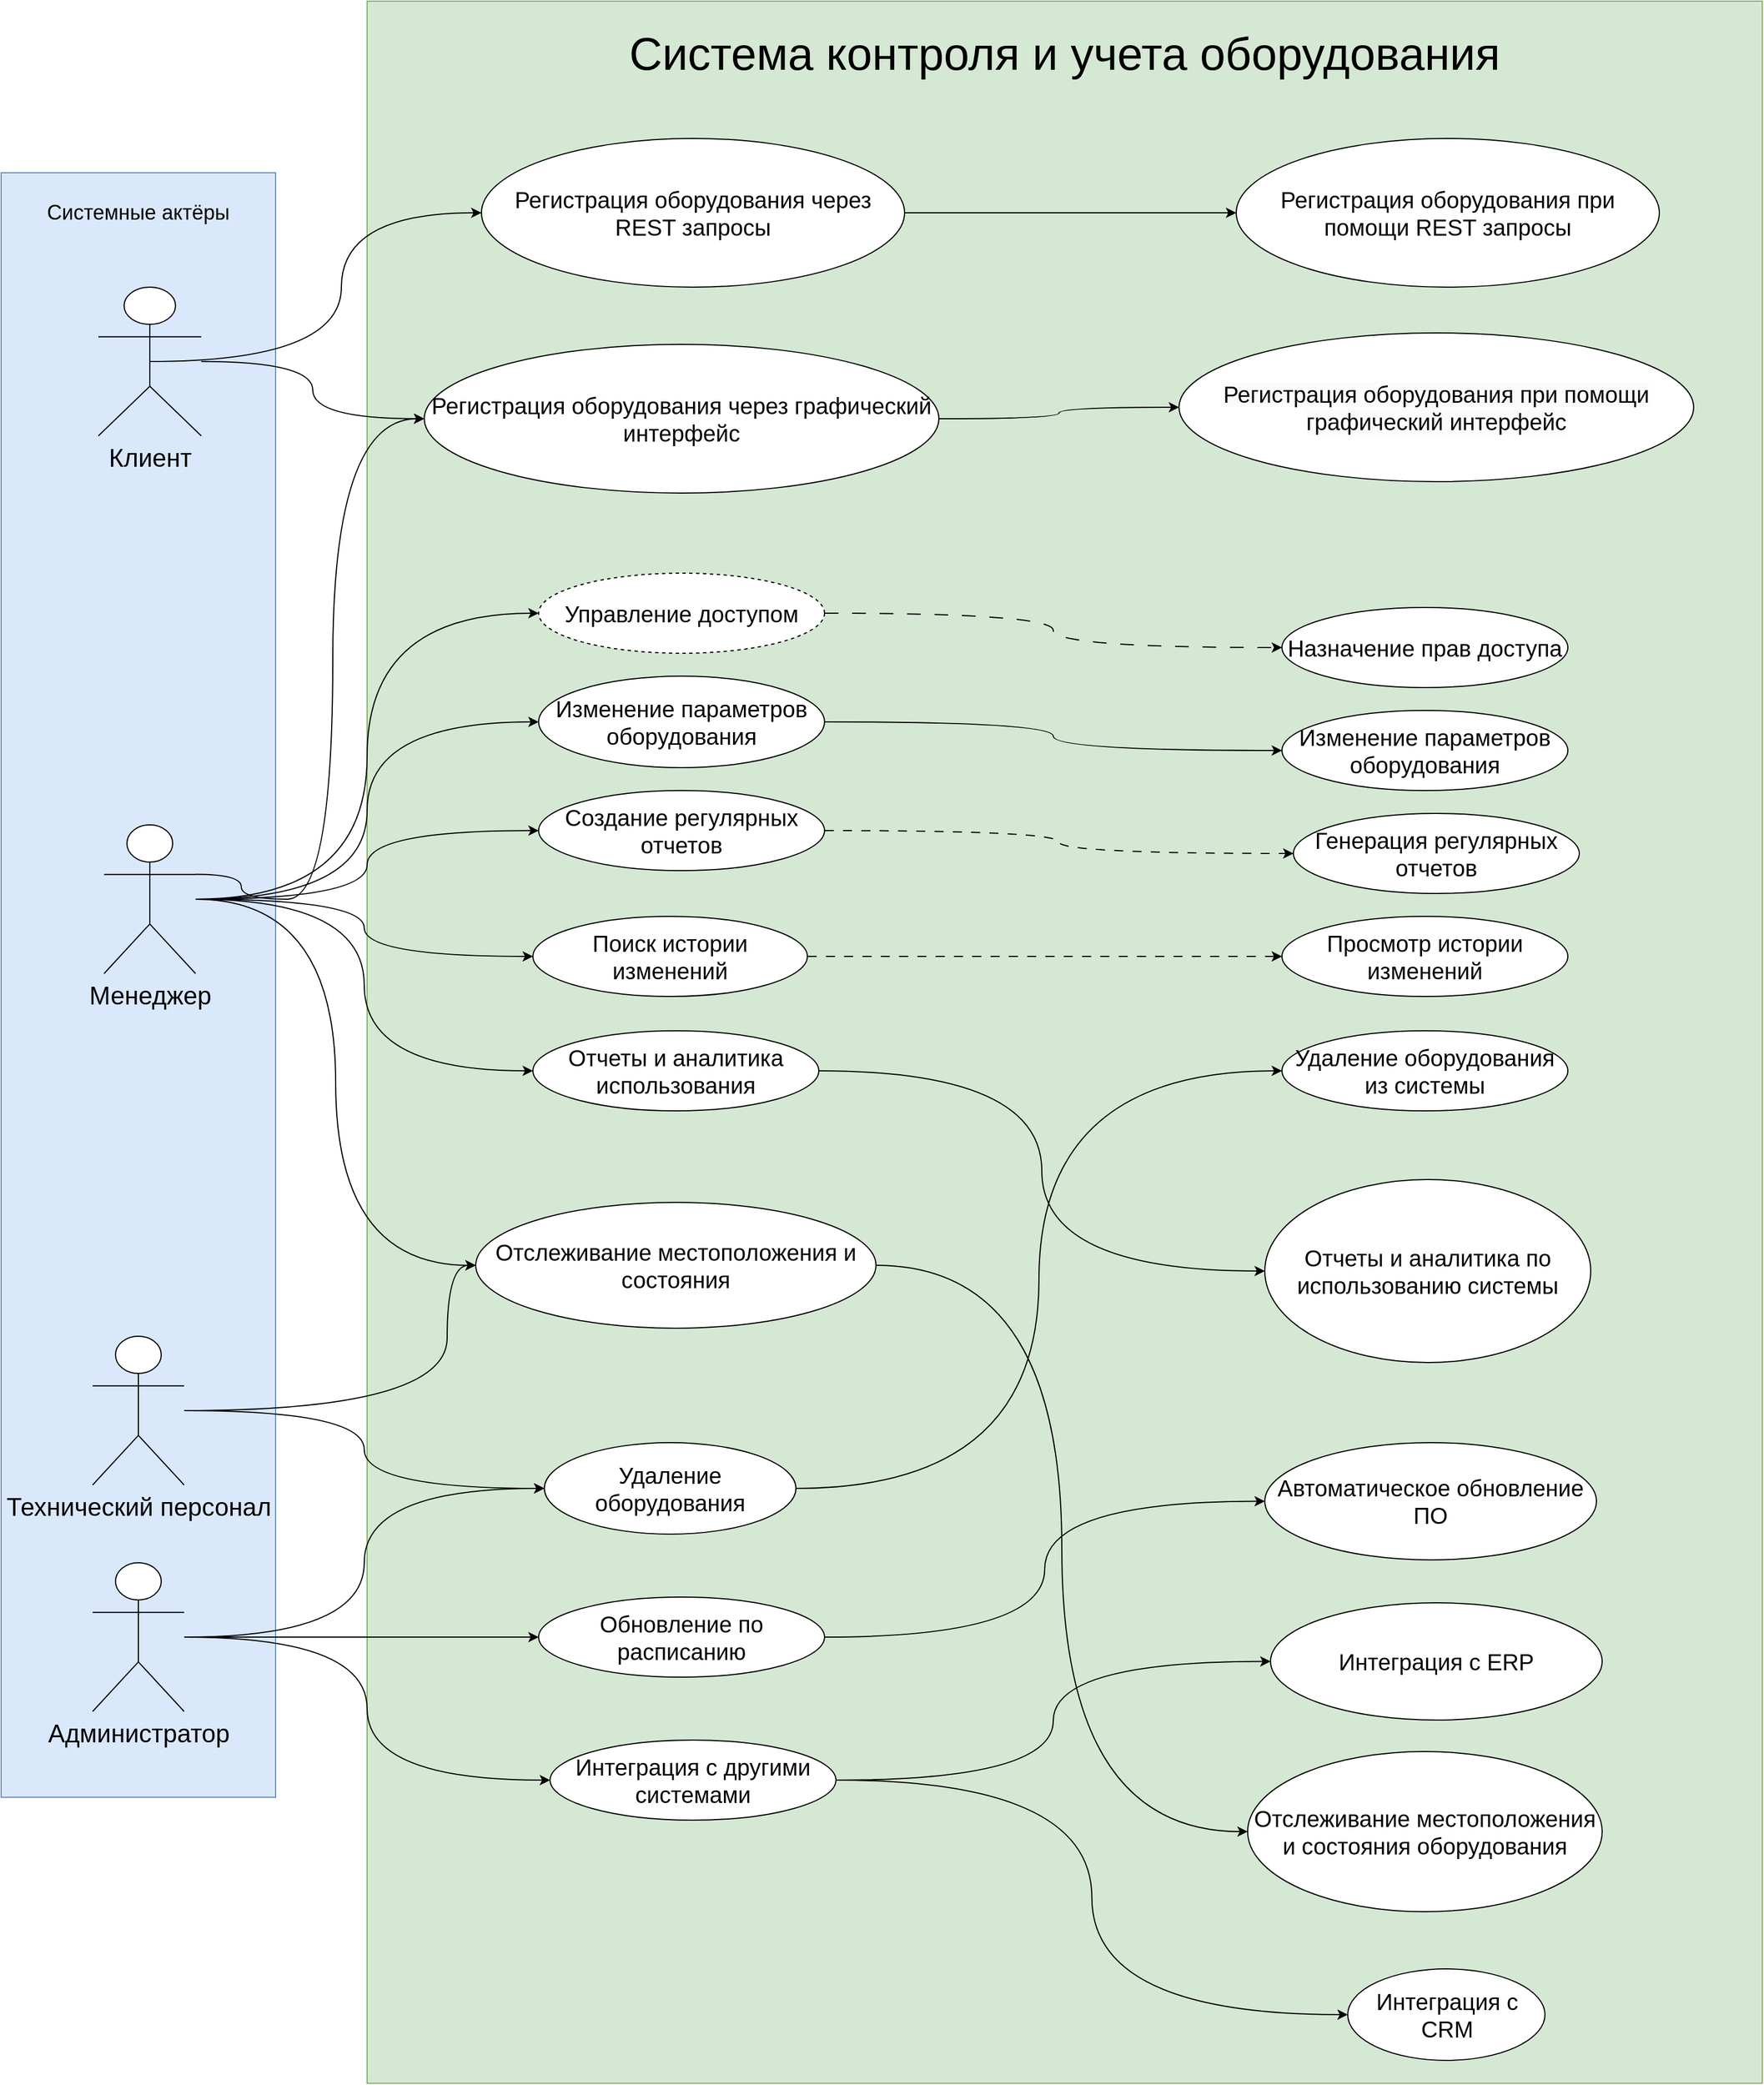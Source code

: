 <mxfile version="24.5.4" type="device" pages="2">
  <diagram name="Страница — 1" id="pI3-iiS1EF2W2Qd6eyLg">
    <mxGraphModel dx="5514" dy="3482" grid="1" gridSize="10" guides="1" tooltips="1" connect="1" arrows="1" fold="1" page="1" pageScale="1" pageWidth="1169" pageHeight="827" math="0" shadow="0">
      <root>
        <mxCell id="0" />
        <mxCell id="1" parent="0" />
        <mxCell id="oPQTjtIXU6OpczLKm0F8-1" value="" style="rounded=0;whiteSpace=wrap;html=1;fillColor=#d5e8d4;strokeColor=#82b366;" vertex="1" parent="1">
          <mxGeometry x="-1140" y="-1580" width="1220" height="1820" as="geometry" />
        </mxCell>
        <mxCell id="oPQTjtIXU6OpczLKm0F8-2" value="" style="rounded=0;whiteSpace=wrap;html=1;fillColor=#dae8fc;strokeColor=#6c8ebf;" vertex="1" parent="1">
          <mxGeometry x="-1460" y="-1430" width="240" height="1420" as="geometry" />
        </mxCell>
        <mxCell id="oPQTjtIXU6OpczLKm0F8-4" style="edgeStyle=orthogonalEdgeStyle;rounded=0;orthogonalLoop=1;jettySize=auto;html=1;exitX=0.5;exitY=0.5;exitDx=0;exitDy=0;exitPerimeter=0;entryX=0;entryY=0.5;entryDx=0;entryDy=0;curved=1;" edge="1" parent="1" source="oPQTjtIXU6OpczLKm0F8-6" target="oPQTjtIXU6OpczLKm0F8-16">
          <mxGeometry relative="1" as="geometry" />
        </mxCell>
        <mxCell id="oPQTjtIXU6OpczLKm0F8-5" style="edgeStyle=orthogonalEdgeStyle;rounded=0;orthogonalLoop=1;jettySize=auto;html=1;curved=1;" edge="1" parent="1" source="oPQTjtIXU6OpczLKm0F8-6" target="oPQTjtIXU6OpczLKm0F8-18">
          <mxGeometry relative="1" as="geometry" />
        </mxCell>
        <mxCell id="oPQTjtIXU6OpczLKm0F8-6" value="Клиент" style="shape=umlActor;verticalLabelPosition=bottom;verticalAlign=top;html=1;outlineConnect=0;fontSize=22;" vertex="1" parent="1">
          <mxGeometry x="-1375" y="-1330" width="90" height="130" as="geometry" />
        </mxCell>
        <mxCell id="oPQTjtIXU6OpczLKm0F8-7" style="edgeStyle=orthogonalEdgeStyle;rounded=0;orthogonalLoop=1;jettySize=auto;html=1;entryX=0;entryY=0.5;entryDx=0;entryDy=0;exitX=1;exitY=0.333;exitDx=0;exitDy=0;exitPerimeter=0;curved=1;" edge="1" parent="1" source="oPQTjtIXU6OpczLKm0F8-14" target="oPQTjtIXU6OpczLKm0F8-18">
          <mxGeometry relative="1" as="geometry">
            <mxPoint x="-1190" y="-830" as="sourcePoint" />
            <Array as="points">
              <mxPoint x="-1250" y="-795" />
              <mxPoint x="-1170" y="-795" />
              <mxPoint x="-1170" y="-1215" />
            </Array>
          </mxGeometry>
        </mxCell>
        <mxCell id="oPQTjtIXU6OpczLKm0F8-8" style="edgeStyle=orthogonalEdgeStyle;rounded=0;orthogonalLoop=1;jettySize=auto;html=1;entryX=0;entryY=0.5;entryDx=0;entryDy=0;curved=1;" edge="1" parent="1" source="oPQTjtIXU6OpczLKm0F8-14" target="oPQTjtIXU6OpczLKm0F8-23">
          <mxGeometry relative="1" as="geometry" />
        </mxCell>
        <mxCell id="oPQTjtIXU6OpczLKm0F8-9" style="edgeStyle=orthogonalEdgeStyle;rounded=0;orthogonalLoop=1;jettySize=auto;html=1;entryX=0;entryY=0.5;entryDx=0;entryDy=0;curved=1;" edge="1" parent="1" source="oPQTjtIXU6OpczLKm0F8-14" target="oPQTjtIXU6OpczLKm0F8-29">
          <mxGeometry relative="1" as="geometry" />
        </mxCell>
        <mxCell id="oPQTjtIXU6OpczLKm0F8-10" style="edgeStyle=orthogonalEdgeStyle;rounded=0;orthogonalLoop=1;jettySize=auto;html=1;entryX=0;entryY=0.5;entryDx=0;entryDy=0;curved=1;" edge="1" parent="1" source="oPQTjtIXU6OpczLKm0F8-14" target="oPQTjtIXU6OpczLKm0F8-31">
          <mxGeometry relative="1" as="geometry" />
        </mxCell>
        <mxCell id="oPQTjtIXU6OpczLKm0F8-11" style="edgeStyle=orthogonalEdgeStyle;rounded=0;orthogonalLoop=1;jettySize=auto;html=1;entryX=0;entryY=0.5;entryDx=0;entryDy=0;curved=1;" edge="1" parent="1" source="oPQTjtIXU6OpczLKm0F8-14" target="oPQTjtIXU6OpczLKm0F8-27">
          <mxGeometry relative="1" as="geometry" />
        </mxCell>
        <mxCell id="oPQTjtIXU6OpczLKm0F8-12" style="edgeStyle=orthogonalEdgeStyle;rounded=0;orthogonalLoop=1;jettySize=auto;html=1;entryX=0;entryY=0.5;entryDx=0;entryDy=0;curved=1;" edge="1" parent="1" source="oPQTjtIXU6OpczLKm0F8-14" target="oPQTjtIXU6OpczLKm0F8-25">
          <mxGeometry relative="1" as="geometry" />
        </mxCell>
        <mxCell id="oPQTjtIXU6OpczLKm0F8-13" style="edgeStyle=orthogonalEdgeStyle;rounded=0;orthogonalLoop=1;jettySize=auto;html=1;entryX=0;entryY=0.5;entryDx=0;entryDy=0;curved=1;" edge="1" parent="1" source="oPQTjtIXU6OpczLKm0F8-14" target="oPQTjtIXU6OpczLKm0F8-33">
          <mxGeometry relative="1" as="geometry" />
        </mxCell>
        <mxCell id="oPQTjtIXU6OpczLKm0F8-14" value="Менеджер" style="shape=umlActor;verticalLabelPosition=bottom;verticalAlign=top;html=1;outlineConnect=0;fontSize=22;" vertex="1" parent="1">
          <mxGeometry x="-1370" y="-860" width="80" height="130" as="geometry" />
        </mxCell>
        <mxCell id="oPQTjtIXU6OpczLKm0F8-15" style="edgeStyle=orthogonalEdgeStyle;rounded=0;orthogonalLoop=1;jettySize=auto;html=1;entryX=0;entryY=0.5;entryDx=0;entryDy=0;curved=1;" edge="1" parent="1" source="oPQTjtIXU6OpczLKm0F8-16" target="oPQTjtIXU6OpczLKm0F8-20">
          <mxGeometry relative="1" as="geometry" />
        </mxCell>
        <mxCell id="oPQTjtIXU6OpczLKm0F8-16" value="Регистрация оборудования через REST запросы" style="ellipse;whiteSpace=wrap;html=1;fontSize=20;" vertex="1" parent="1">
          <mxGeometry x="-1040" y="-1460" width="370" height="130" as="geometry" />
        </mxCell>
        <mxCell id="oPQTjtIXU6OpczLKm0F8-17" style="edgeStyle=orthogonalEdgeStyle;rounded=0;orthogonalLoop=1;jettySize=auto;html=1;entryX=0;entryY=0.5;entryDx=0;entryDy=0;curved=1;" edge="1" parent="1" source="oPQTjtIXU6OpczLKm0F8-18" target="oPQTjtIXU6OpczLKm0F8-19">
          <mxGeometry relative="1" as="geometry" />
        </mxCell>
        <mxCell id="oPQTjtIXU6OpczLKm0F8-18" value="Регистрация оборудования через графический интерфейс" style="ellipse;whiteSpace=wrap;html=1;fontSize=20;" vertex="1" parent="1">
          <mxGeometry x="-1090" y="-1280" width="450" height="130" as="geometry" />
        </mxCell>
        <mxCell id="oPQTjtIXU6OpczLKm0F8-19" value="&lt;br&gt;&lt;span style=&quot;color: rgb(0, 0, 0); font-family: Helvetica; font-size: 20px; font-style: normal; font-variant-ligatures: normal; font-variant-caps: normal; font-weight: 400; letter-spacing: normal; orphans: 2; text-align: center; text-indent: 0px; text-transform: none; widows: 2; word-spacing: 0px; -webkit-text-stroke-width: 0px; white-space: normal; background-color: rgb(251, 251, 251); text-decoration-thickness: initial; text-decoration-style: initial; text-decoration-color: initial; display: inline !important; float: none;&quot;&gt;Регистрация оборудования при помощи графический интерфейс&lt;/span&gt;&lt;div&gt;&lt;br/&gt;&lt;/div&gt;" style="ellipse;whiteSpace=wrap;html=1;" vertex="1" parent="1">
          <mxGeometry x="-430" y="-1290" width="450" height="130" as="geometry" />
        </mxCell>
        <mxCell id="oPQTjtIXU6OpczLKm0F8-20" value="&lt;span style=&quot;font-size: 20px;&quot;&gt;Регистрация оборудования при помощи REST запросы&lt;/span&gt;" style="ellipse;whiteSpace=wrap;html=1;" vertex="1" parent="1">
          <mxGeometry x="-380" y="-1460" width="370" height="130" as="geometry" />
        </mxCell>
        <mxCell id="oPQTjtIXU6OpczLKm0F8-21" style="edgeStyle=orthogonalEdgeStyle;rounded=0;orthogonalLoop=1;jettySize=auto;html=1;entryX=0;entryY=0.5;entryDx=0;entryDy=0;curved=1;dashed=1;dashPattern=12 12;" edge="1" parent="1" source="oPQTjtIXU6OpczLKm0F8-23" target="oPQTjtIXU6OpczLKm0F8-38">
          <mxGeometry relative="1" as="geometry">
            <mxPoint x="-490.0" y="-1030" as="targetPoint" />
          </mxGeometry>
        </mxCell>
        <mxCell id="oPQTjtIXU6OpczLKm0F8-23" value="Управление доступом" style="ellipse;whiteSpace=wrap;html=1;dashed=1;fontSize=20;" vertex="1" parent="1">
          <mxGeometry x="-990" y="-1080" width="250" height="70" as="geometry" />
        </mxCell>
        <mxCell id="oPQTjtIXU6OpczLKm0F8-24" style="edgeStyle=orthogonalEdgeStyle;rounded=0;orthogonalLoop=1;jettySize=auto;html=1;entryX=0;entryY=0.5;entryDx=0;entryDy=0;curved=1;" edge="1" parent="1" source="oPQTjtIXU6OpczLKm0F8-25" target="oPQTjtIXU6OpczLKm0F8-39">
          <mxGeometry relative="1" as="geometry" />
        </mxCell>
        <mxCell id="oPQTjtIXU6OpczLKm0F8-25" value="Отчеты и аналитика использования" style="ellipse;whiteSpace=wrap;html=1;fontSize=20;" vertex="1" parent="1">
          <mxGeometry x="-995" y="-680" width="250" height="70" as="geometry" />
        </mxCell>
        <mxCell id="oPQTjtIXU6OpczLKm0F8-26" style="edgeStyle=orthogonalEdgeStyle;rounded=0;orthogonalLoop=1;jettySize=auto;html=1;curved=1;dashed=1;dashPattern=8 8;" edge="1" parent="1" source="oPQTjtIXU6OpczLKm0F8-27" target="oPQTjtIXU6OpczLKm0F8-35">
          <mxGeometry relative="1" as="geometry">
            <Array as="points">
              <mxPoint x="-440" y="-745" />
              <mxPoint x="-440" y="-745" />
            </Array>
          </mxGeometry>
        </mxCell>
        <mxCell id="oPQTjtIXU6OpczLKm0F8-27" value="Поиск истории изменений" style="ellipse;whiteSpace=wrap;html=1;fontSize=20;" vertex="1" parent="1">
          <mxGeometry x="-995" y="-780" width="240" height="70" as="geometry" />
        </mxCell>
        <mxCell id="oPQTjtIXU6OpczLKm0F8-28" style="edgeStyle=orthogonalEdgeStyle;rounded=0;orthogonalLoop=1;jettySize=auto;html=1;curved=1;" edge="1" parent="1" source="oPQTjtIXU6OpczLKm0F8-29" target="oPQTjtIXU6OpczLKm0F8-37">
          <mxGeometry relative="1" as="geometry" />
        </mxCell>
        <mxCell id="oPQTjtIXU6OpczLKm0F8-29" value="Изменение параметров оборудования" style="ellipse;whiteSpace=wrap;html=1;fontSize=20;" vertex="1" parent="1">
          <mxGeometry x="-990" y="-990" width="250" height="80" as="geometry" />
        </mxCell>
        <mxCell id="oPQTjtIXU6OpczLKm0F8-30" style="edgeStyle=orthogonalEdgeStyle;rounded=0;orthogonalLoop=1;jettySize=auto;html=1;curved=1;dashed=1;dashPattern=8 8;" edge="1" parent="1" source="oPQTjtIXU6OpczLKm0F8-31" target="oPQTjtIXU6OpczLKm0F8-36">
          <mxGeometry relative="1" as="geometry" />
        </mxCell>
        <mxCell id="oPQTjtIXU6OpczLKm0F8-31" value="Создание регулярных отчетов" style="ellipse;whiteSpace=wrap;html=1;fontSize=20;" vertex="1" parent="1">
          <mxGeometry x="-990" y="-890" width="250" height="70" as="geometry" />
        </mxCell>
        <mxCell id="oPQTjtIXU6OpczLKm0F8-32" style="edgeStyle=orthogonalEdgeStyle;rounded=0;orthogonalLoop=1;jettySize=auto;html=1;entryX=0;entryY=0.5;entryDx=0;entryDy=0;curved=1;" edge="1" parent="1" source="oPQTjtIXU6OpczLKm0F8-33" target="oPQTjtIXU6OpczLKm0F8-48">
          <mxGeometry relative="1" as="geometry" />
        </mxCell>
        <mxCell id="oPQTjtIXU6OpczLKm0F8-33" value="Отслеживание местоположения и состояния" style="ellipse;whiteSpace=wrap;html=1;fontSize=20;" vertex="1" parent="1">
          <mxGeometry x="-1045" y="-530" width="350" height="110" as="geometry" />
        </mxCell>
        <mxCell id="oPQTjtIXU6OpczLKm0F8-34" value="Удаление оборудования из системы" style="ellipse;whiteSpace=wrap;html=1;fontSize=20;" vertex="1" parent="1">
          <mxGeometry x="-340" y="-680" width="250" height="70" as="geometry" />
        </mxCell>
        <mxCell id="oPQTjtIXU6OpczLKm0F8-35" value="Просмотр истории изменений" style="ellipse;whiteSpace=wrap;html=1;fontSize=20;" vertex="1" parent="1">
          <mxGeometry x="-340" y="-780" width="250" height="70" as="geometry" />
        </mxCell>
        <mxCell id="oPQTjtIXU6OpczLKm0F8-36" value="Генерация регулярных отчетов" style="ellipse;whiteSpace=wrap;html=1;fontSize=20;" vertex="1" parent="1">
          <mxGeometry x="-330" y="-870" width="250" height="70" as="geometry" />
        </mxCell>
        <mxCell id="oPQTjtIXU6OpczLKm0F8-37" value="Изменение параметров оборудования" style="ellipse;whiteSpace=wrap;html=1;fontSize=20;" vertex="1" parent="1">
          <mxGeometry x="-340" y="-960" width="250" height="70" as="geometry" />
        </mxCell>
        <mxCell id="oPQTjtIXU6OpczLKm0F8-38" value="Назначение прав доступа" style="ellipse;whiteSpace=wrap;html=1;fontSize=20;" vertex="1" parent="1">
          <mxGeometry x="-340" y="-1050" width="250" height="70" as="geometry" />
        </mxCell>
        <mxCell id="oPQTjtIXU6OpczLKm0F8-39" value="Отчеты и аналитика по использованию системы" style="ellipse;whiteSpace=wrap;html=1;fontSize=20;" vertex="1" parent="1">
          <mxGeometry x="-355" y="-550" width="285" height="160" as="geometry" />
        </mxCell>
        <mxCell id="oPQTjtIXU6OpczLKm0F8-40" style="edgeStyle=orthogonalEdgeStyle;rounded=0;orthogonalLoop=1;jettySize=auto;html=1;entryX=0;entryY=0.5;entryDx=0;entryDy=0;curved=1;" edge="1" parent="1" source="oPQTjtIXU6OpczLKm0F8-41" target="oPQTjtIXU6OpczLKm0F8-34">
          <mxGeometry relative="1" as="geometry" />
        </mxCell>
        <mxCell id="oPQTjtIXU6OpczLKm0F8-41" value="Удаление оборудования" style="ellipse;whiteSpace=wrap;html=1;fontSize=20;" vertex="1" parent="1">
          <mxGeometry x="-985" y="-320" width="220" height="80" as="geometry" />
        </mxCell>
        <mxCell id="oPQTjtIXU6OpczLKm0F8-42" style="edgeStyle=orthogonalEdgeStyle;rounded=0;orthogonalLoop=1;jettySize=auto;html=1;entryX=0;entryY=0.5;entryDx=0;entryDy=0;curved=1;" edge="1" parent="1" source="oPQTjtIXU6OpczLKm0F8-44" target="oPQTjtIXU6OpczLKm0F8-47">
          <mxGeometry relative="1" as="geometry">
            <mxPoint x="-480.0" y="10" as="targetPoint" />
          </mxGeometry>
        </mxCell>
        <mxCell id="oPQTjtIXU6OpczLKm0F8-43" style="edgeStyle=orthogonalEdgeStyle;rounded=0;orthogonalLoop=1;jettySize=auto;html=1;entryX=0;entryY=0.5;entryDx=0;entryDy=0;curved=1;" edge="1" parent="1" source="oPQTjtIXU6OpczLKm0F8-44" target="oPQTjtIXU6OpczLKm0F8-51">
          <mxGeometry relative="1" as="geometry" />
        </mxCell>
        <mxCell id="oPQTjtIXU6OpczLKm0F8-44" value="Интеграция с другими системами" style="ellipse;whiteSpace=wrap;html=1;fontSize=20;" vertex="1" parent="1">
          <mxGeometry x="-980" y="-60" width="250" height="70" as="geometry" />
        </mxCell>
        <mxCell id="oPQTjtIXU6OpczLKm0F8-45" style="edgeStyle=orthogonalEdgeStyle;rounded=0;orthogonalLoop=1;jettySize=auto;html=1;entryX=0;entryY=0.5;entryDx=0;entryDy=0;curved=1;" edge="1" parent="1" source="oPQTjtIXU6OpczLKm0F8-46" target="oPQTjtIXU6OpczLKm0F8-49">
          <mxGeometry relative="1" as="geometry" />
        </mxCell>
        <mxCell id="oPQTjtIXU6OpczLKm0F8-46" value="Обновление по расписанию" style="ellipse;whiteSpace=wrap;html=1;fontSize=20;" vertex="1" parent="1">
          <mxGeometry x="-990" y="-185" width="250" height="70" as="geometry" />
        </mxCell>
        <mxCell id="oPQTjtIXU6OpczLKm0F8-47" value="Интеграция с ERP" style="ellipse;whiteSpace=wrap;html=1;fontSize=20;" vertex="1" parent="1">
          <mxGeometry x="-350" y="-180" width="290" height="102.5" as="geometry" />
        </mxCell>
        <mxCell id="oPQTjtIXU6OpczLKm0F8-48" value="Отслеживание местоположения и состояния оборудования" style="ellipse;whiteSpace=wrap;html=1;fontSize=20;" vertex="1" parent="1">
          <mxGeometry x="-370" y="-50" width="310" height="140" as="geometry" />
        </mxCell>
        <mxCell id="oPQTjtIXU6OpczLKm0F8-49" value="&lt;span style=&quot;font-size: 20px;&quot;&gt;Автоматическое обновление ПО&lt;/span&gt;" style="ellipse;whiteSpace=wrap;html=1;" vertex="1" parent="1">
          <mxGeometry x="-355" y="-320" width="290" height="102.5" as="geometry" />
        </mxCell>
        <mxCell id="oPQTjtIXU6OpczLKm0F8-50" style="edgeStyle=orthogonalEdgeStyle;rounded=0;orthogonalLoop=1;jettySize=auto;html=1;exitX=0.5;exitY=1;exitDx=0;exitDy=0;" edge="1" parent="1" source="oPQTjtIXU6OpczLKm0F8-48" target="oPQTjtIXU6OpczLKm0F8-48">
          <mxGeometry relative="1" as="geometry" />
        </mxCell>
        <mxCell id="oPQTjtIXU6OpczLKm0F8-51" value="Интеграция с CRM" style="ellipse;whiteSpace=wrap;html=1;fontSize=20;" vertex="1" parent="1">
          <mxGeometry x="-282.5" y="140" width="172.5" height="80" as="geometry" />
        </mxCell>
        <mxCell id="oPQTjtIXU6OpczLKm0F8-52" style="edgeStyle=orthogonalEdgeStyle;rounded=0;orthogonalLoop=1;jettySize=auto;html=1;entryX=0;entryY=0.5;entryDx=0;entryDy=0;curved=1;" edge="1" parent="1" source="oPQTjtIXU6OpczLKm0F8-55" target="oPQTjtIXU6OpczLKm0F8-41">
          <mxGeometry relative="1" as="geometry" />
        </mxCell>
        <mxCell id="oPQTjtIXU6OpczLKm0F8-53" style="edgeStyle=orthogonalEdgeStyle;rounded=0;orthogonalLoop=1;jettySize=auto;html=1;curved=1;" edge="1" parent="1" source="oPQTjtIXU6OpczLKm0F8-55" target="oPQTjtIXU6OpczLKm0F8-46">
          <mxGeometry relative="1" as="geometry" />
        </mxCell>
        <mxCell id="oPQTjtIXU6OpczLKm0F8-54" style="edgeStyle=orthogonalEdgeStyle;rounded=0;orthogonalLoop=1;jettySize=auto;html=1;entryX=0;entryY=0.5;entryDx=0;entryDy=0;curved=1;" edge="1" parent="1" source="oPQTjtIXU6OpczLKm0F8-55" target="oPQTjtIXU6OpczLKm0F8-44">
          <mxGeometry relative="1" as="geometry" />
        </mxCell>
        <mxCell id="oPQTjtIXU6OpczLKm0F8-55" value="Администратор" style="shape=umlActor;verticalLabelPosition=bottom;verticalAlign=top;html=1;outlineConnect=0;fontSize=22;" vertex="1" parent="1">
          <mxGeometry x="-1380" y="-215" width="80" height="130" as="geometry" />
        </mxCell>
        <mxCell id="oPQTjtIXU6OpczLKm0F8-56" style="edgeStyle=orthogonalEdgeStyle;rounded=0;orthogonalLoop=1;jettySize=auto;html=1;entryX=0;entryY=0.5;entryDx=0;entryDy=0;curved=1;" edge="1" parent="1" source="oPQTjtIXU6OpczLKm0F8-58" target="oPQTjtIXU6OpczLKm0F8-33">
          <mxGeometry relative="1" as="geometry">
            <mxPoint x="-1007.5" y="-417.5" as="targetPoint" />
            <Array as="points">
              <mxPoint x="-1070" y="-348" />
              <mxPoint x="-1070" y="-475" />
            </Array>
          </mxGeometry>
        </mxCell>
        <mxCell id="oPQTjtIXU6OpczLKm0F8-57" style="edgeStyle=orthogonalEdgeStyle;rounded=0;orthogonalLoop=1;jettySize=auto;html=1;entryX=0;entryY=0.5;entryDx=0;entryDy=0;curved=1;" edge="1" parent="1" source="oPQTjtIXU6OpczLKm0F8-58" target="oPQTjtIXU6OpczLKm0F8-41">
          <mxGeometry relative="1" as="geometry" />
        </mxCell>
        <mxCell id="oPQTjtIXU6OpczLKm0F8-58" value="Технический персонал" style="shape=umlActor;verticalLabelPosition=bottom;verticalAlign=top;html=1;outlineConnect=0;fontSize=22;" vertex="1" parent="1">
          <mxGeometry x="-1380" y="-413" width="80" height="130" as="geometry" />
        </mxCell>
        <mxCell id="oPQTjtIXU6OpczLKm0F8-59" value="Системные актёры" style="text;html=1;align=center;verticalAlign=middle;whiteSpace=wrap;rounded=0;fontSize=18;" vertex="1" parent="1">
          <mxGeometry x="-1450" y="-1410" width="220" height="30" as="geometry" />
        </mxCell>
        <mxCell id="oPQTjtIXU6OpczLKm0F8-60" value="Система контроля и учета оборудования" style="text;html=1;align=center;verticalAlign=middle;whiteSpace=wrap;rounded=0;fontSize=40;" vertex="1" parent="1">
          <mxGeometry x="-925" y="-1550" width="790" height="30" as="geometry" />
        </mxCell>
      </root>
    </mxGraphModel>
  </diagram>
  <diagram id="PFtbtIOk4PYlMDdIrHaV" name="Страница — 2">
    <mxGraphModel dx="2727" dy="571" grid="1" gridSize="10" guides="1" tooltips="1" connect="1" arrows="1" fold="1" page="1" pageScale="1" pageWidth="1169" pageHeight="827" math="0" shadow="0">
      <root>
        <mxCell id="0" />
        <mxCell id="1" parent="0" />
        <mxCell id="EHWj9h7jNN8Rde7OXiF5-2" value="ResponsiblePerson" style="swimlane;fontStyle=0;childLayout=stackLayout;horizontal=1;startSize=30;horizontalStack=0;resizeParent=1;resizeParentMax=0;resizeLast=0;collapsible=1;marginBottom=0;whiteSpace=wrap;html=1;" vertex="1" parent="1">
          <mxGeometry x="640" y="480" width="180" height="270" as="geometry" />
        </mxCell>
        <mxCell id="EHWj9h7jNN8Rde7OXiF5-3" value="IdResPerson int PK" style="text;strokeColor=none;fillColor=none;align=left;verticalAlign=middle;spacingLeft=4;spacingRight=4;overflow=hidden;points=[[0,0.5],[1,0.5]];portConstraint=eastwest;rotatable=0;whiteSpace=wrap;html=1;" vertex="1" parent="EHWj9h7jNN8Rde7OXiF5-2">
          <mxGeometry y="30" width="180" height="30" as="geometry" />
        </mxCell>
        <mxCell id="EHWj9h7jNN8Rde7OXiF5-4" value="FirstName nvarchar(50)" style="text;strokeColor=none;fillColor=none;align=left;verticalAlign=middle;spacingLeft=4;spacingRight=4;overflow=hidden;points=[[0,0.5],[1,0.5]];portConstraint=eastwest;rotatable=0;whiteSpace=wrap;html=1;" vertex="1" parent="EHWj9h7jNN8Rde7OXiF5-2">
          <mxGeometry y="60" width="180" height="30" as="geometry" />
        </mxCell>
        <mxCell id="EHWj9h7jNN8Rde7OXiF5-34" value="LastName nvarchar(50)" style="text;strokeColor=none;fillColor=none;align=left;verticalAlign=middle;spacingLeft=4;spacingRight=4;overflow=hidden;points=[[0,0.5],[1,0.5]];portConstraint=eastwest;rotatable=0;whiteSpace=wrap;html=1;" vertex="1" parent="EHWj9h7jNN8Rde7OXiF5-2">
          <mxGeometry y="90" width="180" height="30" as="geometry" />
        </mxCell>
        <mxCell id="EHWj9h7jNN8Rde7OXiF5-35" value="Surname nvarchar(50)" style="text;strokeColor=none;fillColor=none;align=left;verticalAlign=middle;spacingLeft=4;spacingRight=4;overflow=hidden;points=[[0,0.5],[1,0.5]];portConstraint=eastwest;rotatable=0;whiteSpace=wrap;html=1;" vertex="1" parent="EHWj9h7jNN8Rde7OXiF5-2">
          <mxGeometry y="120" width="180" height="30" as="geometry" />
        </mxCell>
        <mxCell id="EHWj9h7jNN8Rde7OXiF5-5" value="Position nvarchar(100)" style="text;strokeColor=none;fillColor=none;align=left;verticalAlign=middle;spacingLeft=4;spacingRight=4;overflow=hidden;points=[[0,0.5],[1,0.5]];portConstraint=eastwest;rotatable=0;whiteSpace=wrap;html=1;" vertex="1" parent="EHWj9h7jNN8Rde7OXiF5-2">
          <mxGeometry y="150" width="180" height="30" as="geometry" />
        </mxCell>
        <mxCell id="EHWj9h7jNN8Rde7OXiF5-6" value="Office nvarchar(100)" style="text;strokeColor=none;fillColor=none;align=left;verticalAlign=middle;spacingLeft=4;spacingRight=4;overflow=hidden;points=[[0,0.5],[1,0.5]];portConstraint=eastwest;rotatable=0;whiteSpace=wrap;html=1;" vertex="1" parent="EHWj9h7jNN8Rde7OXiF5-2">
          <mxGeometry y="180" width="180" height="30" as="geometry" />
        </mxCell>
        <mxCell id="EHWj9h7jNN8Rde7OXiF5-7" value="Phone nvarchar(16)" style="text;strokeColor=none;fillColor=none;align=left;verticalAlign=middle;spacingLeft=4;spacingRight=4;overflow=hidden;points=[[0,0.5],[1,0.5]];portConstraint=eastwest;rotatable=0;whiteSpace=wrap;html=1;" vertex="1" parent="EHWj9h7jNN8Rde7OXiF5-2">
          <mxGeometry y="210" width="180" height="30" as="geometry" />
        </mxCell>
        <mxCell id="EHWj9h7jNN8Rde7OXiF5-30" value="E-mail nvarchar(100)" style="text;strokeColor=none;fillColor=none;align=left;verticalAlign=middle;spacingLeft=4;spacingRight=4;overflow=hidden;points=[[0,0.5],[1,0.5]];portConstraint=eastwest;rotatable=0;whiteSpace=wrap;html=1;" vertex="1" parent="EHWj9h7jNN8Rde7OXiF5-2">
          <mxGeometry y="240" width="180" height="30" as="geometry" />
        </mxCell>
        <mxCell id="EHWj9h7jNN8Rde7OXiF5-8" value="Order" style="swimlane;fontStyle=0;childLayout=stackLayout;horizontal=1;startSize=30;horizontalStack=0;resizeParent=1;resizeParentMax=0;resizeLast=0;collapsible=1;marginBottom=0;whiteSpace=wrap;html=1;" vertex="1" parent="1">
          <mxGeometry x="370" y="309" width="140" height="210" as="geometry" />
        </mxCell>
        <mxCell id="EHWj9h7jNN8Rde7OXiF5-9" value="IdOrder int PK" style="text;strokeColor=none;fillColor=none;align=left;verticalAlign=middle;spacingLeft=4;spacingRight=4;overflow=hidden;points=[[0,0.5],[1,0.5]];portConstraint=eastwest;rotatable=0;whiteSpace=wrap;html=1;" vertex="1" parent="EHWj9h7jNN8Rde7OXiF5-8">
          <mxGeometry y="30" width="140" height="30" as="geometry" />
        </mxCell>
        <mxCell id="EHWj9h7jNN8Rde7OXiF5-10" value="IdCustomer int FK" style="text;strokeColor=none;fillColor=none;align=left;verticalAlign=middle;spacingLeft=4;spacingRight=4;overflow=hidden;points=[[0,0.5],[1,0.5]];portConstraint=eastwest;rotatable=0;whiteSpace=wrap;html=1;" vertex="1" parent="EHWj9h7jNN8Rde7OXiF5-8">
          <mxGeometry y="60" width="140" height="30" as="geometry" />
        </mxCell>
        <mxCell id="EHWj9h7jNN8Rde7OXiF5-61" value="IdEquipment int FK" style="text;strokeColor=none;fillColor=none;align=left;verticalAlign=middle;spacingLeft=4;spacingRight=4;overflow=hidden;points=[[0,0.5],[1,0.5]];portConstraint=eastwest;rotatable=0;whiteSpace=wrap;html=1;" vertex="1" parent="EHWj9h7jNN8Rde7OXiF5-8">
          <mxGeometry y="90" width="140" height="30" as="geometry" />
        </mxCell>
        <mxCell id="EHWj9h7jNN8Rde7OXiF5-13" value="IdResPerson int FK" style="text;strokeColor=none;fillColor=none;align=left;verticalAlign=middle;spacingLeft=4;spacingRight=4;overflow=hidden;points=[[0,0.5],[1,0.5]];portConstraint=eastwest;rotatable=0;whiteSpace=wrap;html=1;" vertex="1" parent="EHWj9h7jNN8Rde7OXiF5-8">
          <mxGeometry y="120" width="140" height="30" as="geometry" />
        </mxCell>
        <mxCell id="EHWj9h7jNN8Rde7OXiF5-59" value="IdStatus int FK" style="text;strokeColor=none;fillColor=none;align=left;verticalAlign=middle;spacingLeft=4;spacingRight=4;overflow=hidden;points=[[0,0.5],[1,0.5]];portConstraint=eastwest;rotatable=0;whiteSpace=wrap;html=1;" vertex="1" parent="EHWj9h7jNN8Rde7OXiF5-8">
          <mxGeometry y="150" width="140" height="30" as="geometry" />
        </mxCell>
        <mxCell id="EHWj9h7jNN8Rde7OXiF5-60" value="Date datetime" style="text;strokeColor=none;fillColor=none;align=left;verticalAlign=middle;spacingLeft=4;spacingRight=4;overflow=hidden;points=[[0,0.5],[1,0.5]];portConstraint=eastwest;rotatable=0;whiteSpace=wrap;html=1;" vertex="1" parent="EHWj9h7jNN8Rde7OXiF5-8">
          <mxGeometry y="180" width="140" height="30" as="geometry" />
        </mxCell>
        <mxCell id="EHWj9h7jNN8Rde7OXiF5-14" value="Equipment" style="swimlane;fontStyle=0;childLayout=stackLayout;horizontal=1;startSize=30;horizontalStack=0;resizeParent=1;resizeParentMax=0;resizeLast=0;collapsible=1;marginBottom=0;whiteSpace=wrap;html=1;" vertex="1" parent="1">
          <mxGeometry x="120" y="190" width="180" height="330" as="geometry" />
        </mxCell>
        <mxCell id="EHWj9h7jNN8Rde7OXiF5-15" value="IdEquipment int PK" style="text;strokeColor=none;fillColor=none;align=left;verticalAlign=middle;spacingLeft=4;spacingRight=4;overflow=hidden;points=[[0,0.5],[1,0.5]];portConstraint=eastwest;rotatable=0;whiteSpace=wrap;html=1;" vertex="1" parent="EHWj9h7jNN8Rde7OXiF5-14">
          <mxGeometry y="30" width="180" height="30" as="geometry" />
        </mxCell>
        <mxCell id="EHWj9h7jNN8Rde7OXiF5-18" value="Name nvarchar(200)" style="text;strokeColor=none;fillColor=none;align=left;verticalAlign=middle;spacingLeft=4;spacingRight=4;overflow=hidden;points=[[0,0.5],[1,0.5]];portConstraint=eastwest;rotatable=0;whiteSpace=wrap;html=1;" vertex="1" parent="EHWj9h7jNN8Rde7OXiF5-14">
          <mxGeometry y="60" width="180" height="30" as="geometry" />
        </mxCell>
        <mxCell id="EHWj9h7jNN8Rde7OXiF5-16" value="IdCategory int FK" style="text;strokeColor=none;fillColor=none;align=left;verticalAlign=middle;spacingLeft=4;spacingRight=4;overflow=hidden;points=[[0,0.5],[1,0.5]];portConstraint=eastwest;rotatable=0;whiteSpace=wrap;html=1;" vertex="1" parent="EHWj9h7jNN8Rde7OXiF5-14">
          <mxGeometry y="90" width="180" height="30" as="geometry" />
        </mxCell>
        <mxCell id="EHWj9h7jNN8Rde7OXiF5-17" value="IdLine int FK" style="text;strokeColor=none;fillColor=none;align=left;verticalAlign=middle;spacingLeft=4;spacingRight=4;overflow=hidden;points=[[0,0.5],[1,0.5]];portConstraint=eastwest;rotatable=0;whiteSpace=wrap;html=1;" vertex="1" parent="EHWj9h7jNN8Rde7OXiF5-14">
          <mxGeometry y="120" width="180" height="30" as="geometry" />
        </mxCell>
        <mxCell id="EHWj9h7jNN8Rde7OXiF5-57" value="IdStatus int FK" style="text;strokeColor=none;fillColor=none;align=left;verticalAlign=middle;spacingLeft=4;spacingRight=4;overflow=hidden;points=[[0,0.5],[1,0.5]];portConstraint=eastwest;rotatable=0;whiteSpace=wrap;html=1;" vertex="1" parent="EHWj9h7jNN8Rde7OXiF5-14">
          <mxGeometry y="150" width="180" height="30" as="geometry" />
        </mxCell>
        <mxCell id="EHWj9h7jNN8Rde7OXiF5-19" value="SerialNumber int" style="text;strokeColor=none;fillColor=none;align=left;verticalAlign=middle;spacingLeft=4;spacingRight=4;overflow=hidden;points=[[0,0.5],[1,0.5]];portConstraint=eastwest;rotatable=0;whiteSpace=wrap;html=1;" vertex="1" parent="EHWj9h7jNN8Rde7OXiF5-14">
          <mxGeometry y="180" width="180" height="30" as="geometry" />
        </mxCell>
        <mxCell id="EHWj9h7jNN8Rde7OXiF5-26" value="Description nvarchar(200)" style="text;strokeColor=none;fillColor=none;align=left;verticalAlign=middle;spacingLeft=4;spacingRight=4;overflow=hidden;points=[[0,0.5],[1,0.5]];portConstraint=eastwest;rotatable=0;whiteSpace=wrap;html=1;" vertex="1" parent="EHWj9h7jNN8Rde7OXiF5-14">
          <mxGeometry y="210" width="180" height="30" as="geometry" />
        </mxCell>
        <mxCell id="EHWj9h7jNN8Rde7OXiF5-27" value="MarketPrice decimal(10,2)" style="text;strokeColor=none;fillColor=none;align=left;verticalAlign=middle;spacingLeft=4;spacingRight=4;overflow=hidden;points=[[0,0.5],[1,0.5]];portConstraint=eastwest;rotatable=0;whiteSpace=wrap;html=1;" vertex="1" parent="EHWj9h7jNN8Rde7OXiF5-14">
          <mxGeometry y="240" width="180" height="30" as="geometry" />
        </mxCell>
        <mxCell id="EHWj9h7jNN8Rde7OXiF5-28" value="PurchasePrice decimal(10,2)" style="text;strokeColor=none;fillColor=none;align=left;verticalAlign=middle;spacingLeft=4;spacingRight=4;overflow=hidden;points=[[0,0.5],[1,0.5]];portConstraint=eastwest;rotatable=0;whiteSpace=wrap;html=1;" vertex="1" parent="EHWj9h7jNN8Rde7OXiF5-14">
          <mxGeometry y="270" width="180" height="30" as="geometry" />
        </mxCell>
        <mxCell id="EHWj9h7jNN8Rde7OXiF5-29" value="Comments nvarchar(1000)" style="text;strokeColor=none;fillColor=none;align=left;verticalAlign=middle;spacingLeft=4;spacingRight=4;overflow=hidden;points=[[0,0.5],[1,0.5]];portConstraint=eastwest;rotatable=0;whiteSpace=wrap;html=1;" vertex="1" parent="EHWj9h7jNN8Rde7OXiF5-14">
          <mxGeometry y="300" width="180" height="30" as="geometry" />
        </mxCell>
        <mxCell id="EHWj9h7jNN8Rde7OXiF5-20" value="Customer" style="swimlane;fontStyle=0;childLayout=stackLayout;horizontal=1;startSize=30;horizontalStack=0;resizeParent=1;resizeParentMax=0;resizeLast=0;collapsible=1;marginBottom=0;whiteSpace=wrap;html=1;" vertex="1" parent="1">
          <mxGeometry x="650" y="160" width="140" height="300" as="geometry" />
        </mxCell>
        <mxCell id="EHWj9h7jNN8Rde7OXiF5-21" value="IdCustomer int PK" style="text;strokeColor=none;fillColor=none;align=left;verticalAlign=middle;spacingLeft=4;spacingRight=4;overflow=hidden;points=[[0,0.5],[1,0.5]];portConstraint=eastwest;rotatable=0;whiteSpace=wrap;html=1;" vertex="1" parent="EHWj9h7jNN8Rde7OXiF5-20">
          <mxGeometry y="30" width="140" height="30" as="geometry" />
        </mxCell>
        <mxCell id="EHWj9h7jNN8Rde7OXiF5-22" value="FirstName nvarchar(50&lt;span style=&quot;background-color: initial;&quot;&gt;)&lt;/span&gt;" style="text;strokeColor=none;fillColor=none;align=left;verticalAlign=middle;spacingLeft=4;spacingRight=4;overflow=hidden;points=[[0,0.5],[1,0.5]];portConstraint=eastwest;rotatable=0;whiteSpace=wrap;html=1;" vertex="1" parent="EHWj9h7jNN8Rde7OXiF5-20">
          <mxGeometry y="60" width="140" height="30" as="geometry" />
        </mxCell>
        <mxCell id="EHWj9h7jNN8Rde7OXiF5-23" value="LastName nvarchar(50)" style="text;strokeColor=none;fillColor=none;align=left;verticalAlign=middle;spacingLeft=4;spacingRight=4;overflow=hidden;points=[[0,0.5],[1,0.5]];portConstraint=eastwest;rotatable=0;whiteSpace=wrap;html=1;" vertex="1" parent="EHWj9h7jNN8Rde7OXiF5-20">
          <mxGeometry y="90" width="140" height="30" as="geometry" />
        </mxCell>
        <mxCell id="EHWj9h7jNN8Rde7OXiF5-24" value="Surname nvarchar(50)" style="text;strokeColor=none;fillColor=none;align=left;verticalAlign=middle;spacingLeft=4;spacingRight=4;overflow=hidden;points=[[0,0.5],[1,0.5]];portConstraint=eastwest;rotatable=0;whiteSpace=wrap;html=1;" vertex="1" parent="EHWj9h7jNN8Rde7OXiF5-20">
          <mxGeometry y="120" width="140" height="30" as="geometry" />
        </mxCell>
        <mxCell id="EHWj9h7jNN8Rde7OXiF5-25" value="Position nvarchar(100)" style="text;strokeColor=none;fillColor=none;align=left;verticalAlign=middle;spacingLeft=4;spacingRight=4;overflow=hidden;points=[[0,0.5],[1,0.5]];portConstraint=eastwest;rotatable=0;whiteSpace=wrap;html=1;" vertex="1" parent="EHWj9h7jNN8Rde7OXiF5-20">
          <mxGeometry y="150" width="140" height="30" as="geometry" />
        </mxCell>
        <mxCell id="EHWj9h7jNN8Rde7OXiF5-36" value="Address nvarchar(200)" style="text;strokeColor=none;fillColor=none;align=left;verticalAlign=middle;spacingLeft=4;spacingRight=4;overflow=hidden;points=[[0,0.5],[1,0.5]];portConstraint=eastwest;rotatable=0;whiteSpace=wrap;html=1;" vertex="1" parent="EHWj9h7jNN8Rde7OXiF5-20">
          <mxGeometry y="180" width="140" height="30" as="geometry" />
        </mxCell>
        <mxCell id="EHWj9h7jNN8Rde7OXiF5-37" value="Phone nvarchar(16)" style="text;strokeColor=none;fillColor=none;align=left;verticalAlign=middle;spacingLeft=4;spacingRight=4;overflow=hidden;points=[[0,0.5],[1,0.5]];portConstraint=eastwest;rotatable=0;whiteSpace=wrap;html=1;" vertex="1" parent="EHWj9h7jNN8Rde7OXiF5-20">
          <mxGeometry y="210" width="140" height="30" as="geometry" />
        </mxCell>
        <mxCell id="EHWj9h7jNN8Rde7OXiF5-38" value="E-Mail nvarchar(100)" style="text;strokeColor=none;fillColor=none;align=left;verticalAlign=middle;spacingLeft=4;spacingRight=4;overflow=hidden;points=[[0,0.5],[1,0.5]];portConstraint=eastwest;rotatable=0;whiteSpace=wrap;html=1;" vertex="1" parent="EHWj9h7jNN8Rde7OXiF5-20">
          <mxGeometry y="240" width="140" height="30" as="geometry" />
        </mxCell>
        <mxCell id="EHWj9h7jNN8Rde7OXiF5-39" value="Company" style="text;strokeColor=none;fillColor=none;align=left;verticalAlign=middle;spacingLeft=4;spacingRight=4;overflow=hidden;points=[[0,0.5],[1,0.5]];portConstraint=eastwest;rotatable=0;whiteSpace=wrap;html=1;" vertex="1" parent="EHWj9h7jNN8Rde7OXiF5-20">
          <mxGeometry y="270" width="140" height="30" as="geometry" />
        </mxCell>
        <mxCell id="EHWj9h7jNN8Rde7OXiF5-40" value="Category" style="swimlane;fontStyle=0;childLayout=stackLayout;horizontal=1;startSize=30;horizontalStack=0;resizeParent=1;resizeParentMax=0;resizeLast=0;collapsible=1;marginBottom=0;whiteSpace=wrap;html=1;" vertex="1" parent="1">
          <mxGeometry x="-90" y="200" width="140" height="90" as="geometry" />
        </mxCell>
        <mxCell id="EHWj9h7jNN8Rde7OXiF5-41" value="IdCategory int PK" style="text;strokeColor=none;fillColor=none;align=left;verticalAlign=middle;spacingLeft=4;spacingRight=4;overflow=hidden;points=[[0,0.5],[1,0.5]];portConstraint=eastwest;rotatable=0;whiteSpace=wrap;html=1;" vertex="1" parent="EHWj9h7jNN8Rde7OXiF5-40">
          <mxGeometry y="30" width="140" height="30" as="geometry" />
        </mxCell>
        <mxCell id="EHWj9h7jNN8Rde7OXiF5-42" value="Name nvarchar(100)" style="text;strokeColor=none;fillColor=none;align=left;verticalAlign=middle;spacingLeft=4;spacingRight=4;overflow=hidden;points=[[0,0.5],[1,0.5]];portConstraint=eastwest;rotatable=0;whiteSpace=wrap;html=1;" vertex="1" parent="EHWj9h7jNN8Rde7OXiF5-40">
          <mxGeometry y="60" width="140" height="30" as="geometry" />
        </mxCell>
        <mxCell id="EHWj9h7jNN8Rde7OXiF5-46" value="Line" style="swimlane;fontStyle=0;childLayout=stackLayout;horizontal=1;startSize=30;horizontalStack=0;resizeParent=1;resizeParentMax=0;resizeLast=0;collapsible=1;marginBottom=0;whiteSpace=wrap;html=1;" vertex="1" parent="1">
          <mxGeometry x="-90" y="350" width="140" height="90" as="geometry" />
        </mxCell>
        <mxCell id="EHWj9h7jNN8Rde7OXiF5-47" value="IdLine int PK" style="text;strokeColor=none;fillColor=none;align=left;verticalAlign=middle;spacingLeft=4;spacingRight=4;overflow=hidden;points=[[0,0.5],[1,0.5]];portConstraint=eastwest;rotatable=0;whiteSpace=wrap;html=1;" vertex="1" parent="EHWj9h7jNN8Rde7OXiF5-46">
          <mxGeometry y="30" width="140" height="30" as="geometry" />
        </mxCell>
        <mxCell id="EHWj9h7jNN8Rde7OXiF5-48" value="Name nvarchar(100)" style="text;strokeColor=none;fillColor=none;align=left;verticalAlign=middle;spacingLeft=4;spacingRight=4;overflow=hidden;points=[[0,0.5],[1,0.5]];portConstraint=eastwest;rotatable=0;whiteSpace=wrap;html=1;" vertex="1" parent="EHWj9h7jNN8Rde7OXiF5-46">
          <mxGeometry y="60" width="140" height="30" as="geometry" />
        </mxCell>
        <mxCell id="EHWj9h7jNN8Rde7OXiF5-50" value="EquipmentStatus" style="swimlane;fontStyle=0;childLayout=stackLayout;horizontal=1;startSize=30;horizontalStack=0;resizeParent=1;resizeParentMax=0;resizeLast=0;collapsible=1;marginBottom=0;whiteSpace=wrap;html=1;" vertex="1" parent="1">
          <mxGeometry x="-60" y="540" width="140" height="90" as="geometry" />
        </mxCell>
        <mxCell id="EHWj9h7jNN8Rde7OXiF5-51" value="IdEquipStatus int PK" style="text;strokeColor=none;fillColor=none;align=left;verticalAlign=middle;spacingLeft=4;spacingRight=4;overflow=hidden;points=[[0,0.5],[1,0.5]];portConstraint=eastwest;rotatable=0;whiteSpace=wrap;html=1;" vertex="1" parent="EHWj9h7jNN8Rde7OXiF5-50">
          <mxGeometry y="30" width="140" height="30" as="geometry" />
        </mxCell>
        <mxCell id="EHWj9h7jNN8Rde7OXiF5-52" value="Name nvarchar(20)" style="text;strokeColor=none;fillColor=none;align=left;verticalAlign=middle;spacingLeft=4;spacingRight=4;overflow=hidden;points=[[0,0.5],[1,0.5]];portConstraint=eastwest;rotatable=0;whiteSpace=wrap;html=1;" vertex="1" parent="EHWj9h7jNN8Rde7OXiF5-50">
          <mxGeometry y="60" width="140" height="30" as="geometry" />
        </mxCell>
        <mxCell id="EHWj9h7jNN8Rde7OXiF5-53" style="edgeStyle=orthogonalEdgeStyle;rounded=0;orthogonalLoop=1;jettySize=auto;html=1;" edge="1" parent="1" source="EHWj9h7jNN8Rde7OXiF5-41" target="EHWj9h7jNN8Rde7OXiF5-16">
          <mxGeometry relative="1" as="geometry" />
        </mxCell>
        <mxCell id="EHWj9h7jNN8Rde7OXiF5-54" style="edgeStyle=orthogonalEdgeStyle;rounded=0;orthogonalLoop=1;jettySize=auto;html=1;" edge="1" parent="1" source="EHWj9h7jNN8Rde7OXiF5-47" target="EHWj9h7jNN8Rde7OXiF5-17">
          <mxGeometry relative="1" as="geometry" />
        </mxCell>
        <mxCell id="EHWj9h7jNN8Rde7OXiF5-58" style="edgeStyle=orthogonalEdgeStyle;rounded=0;orthogonalLoop=1;jettySize=auto;html=1;" edge="1" parent="1" source="EHWj9h7jNN8Rde7OXiF5-51" target="EHWj9h7jNN8Rde7OXiF5-57">
          <mxGeometry relative="1" as="geometry" />
        </mxCell>
        <mxCell id="EHWj9h7jNN8Rde7OXiF5-65" style="edgeStyle=orthogonalEdgeStyle;rounded=0;orthogonalLoop=1;jettySize=auto;html=1;" edge="1" parent="1" source="EHWj9h7jNN8Rde7OXiF5-15" target="EHWj9h7jNN8Rde7OXiF5-61">
          <mxGeometry relative="1" as="geometry" />
        </mxCell>
        <mxCell id="EHWj9h7jNN8Rde7OXiF5-66" style="edgeStyle=orthogonalEdgeStyle;rounded=0;orthogonalLoop=1;jettySize=auto;html=1;" edge="1" parent="1" source="EHWj9h7jNN8Rde7OXiF5-21" target="EHWj9h7jNN8Rde7OXiF5-10">
          <mxGeometry relative="1" as="geometry" />
        </mxCell>
        <mxCell id="EHWj9h7jNN8Rde7OXiF5-67" style="edgeStyle=orthogonalEdgeStyle;rounded=0;orthogonalLoop=1;jettySize=auto;html=1;" edge="1" parent="1" source="EHWj9h7jNN8Rde7OXiF5-3" target="EHWj9h7jNN8Rde7OXiF5-13">
          <mxGeometry relative="1" as="geometry" />
        </mxCell>
      </root>
    </mxGraphModel>
  </diagram>
</mxfile>
